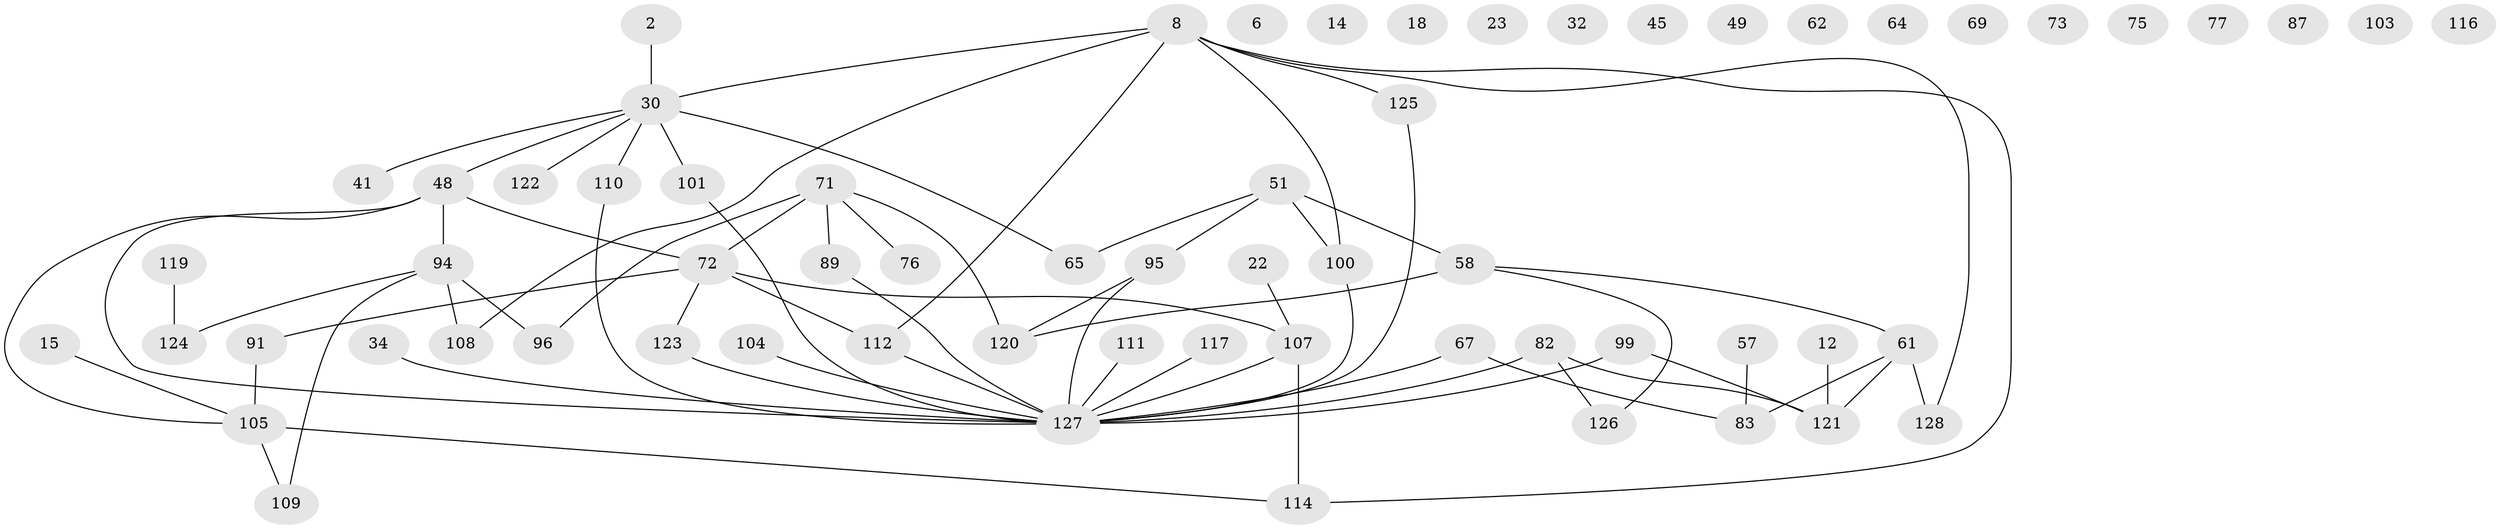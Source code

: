 // original degree distribution, {1: 0.2109375, 4: 0.1015625, 0: 0.109375, 2: 0.28125, 6: 0.0390625, 3: 0.1875, 5: 0.0703125}
// Generated by graph-tools (version 1.1) at 2025/40/03/09/25 04:40:05]
// undirected, 64 vertices, 71 edges
graph export_dot {
graph [start="1"]
  node [color=gray90,style=filled];
  2;
  6;
  8 [super="+3"];
  12;
  14;
  15;
  18;
  22;
  23;
  30 [super="+19"];
  32;
  34;
  41 [super="+27"];
  45 [super="+20"];
  48 [super="+10+13"];
  49;
  51 [super="+28"];
  57;
  58 [super="+29"];
  61;
  62;
  64;
  65;
  67;
  69;
  71 [super="+35"];
  72 [super="+44+59"];
  73;
  75 [super="+4"];
  76;
  77;
  82;
  83 [super="+25+81"];
  87;
  89;
  91 [super="+7"];
  94 [super="+31"];
  95;
  96 [super="+78"];
  99;
  100;
  101 [super="+88"];
  103;
  104;
  105 [super="+40"];
  107 [super="+98"];
  108;
  109 [super="+26"];
  110;
  111;
  112 [super="+97"];
  114;
  116;
  117;
  119;
  120 [super="+42+47"];
  121 [super="+5"];
  122 [super="+66"];
  123 [super="+11+86+80"];
  124 [super="+9+115"];
  125;
  126;
  127 [super="+85+118+106+93"];
  128 [super="+113"];
  2 -- 30;
  8 -- 100;
  8 -- 114;
  8 -- 125;
  8 -- 108;
  8 -- 30 [weight=2];
  8 -- 128;
  8 -- 112;
  12 -- 121;
  15 -- 105;
  22 -- 107;
  30 -- 48;
  30 -- 65;
  30 -- 101;
  30 -- 122;
  30 -- 41;
  30 -- 110;
  34 -- 127 [weight=2];
  48 -- 94 [weight=2];
  48 -- 127;
  48 -- 105;
  48 -- 72 [weight=2];
  51 -- 95;
  51 -- 100 [weight=2];
  51 -- 65;
  51 -- 58 [weight=2];
  57 -- 83;
  58 -- 61;
  58 -- 126;
  58 -- 120;
  61 -- 83 [weight=2];
  61 -- 121;
  61 -- 128;
  67 -- 83;
  67 -- 127;
  71 -- 76;
  71 -- 89;
  71 -- 96 [weight=2];
  71 -- 120;
  71 -- 72;
  72 -- 107 [weight=2];
  72 -- 91;
  72 -- 123;
  72 -- 112;
  82 -- 121 [weight=2];
  82 -- 126;
  82 -- 127;
  89 -- 127;
  91 -- 105 [weight=2];
  94 -- 109;
  94 -- 108;
  94 -- 96;
  94 -- 124;
  95 -- 120;
  95 -- 127 [weight=3];
  99 -- 121;
  99 -- 127;
  100 -- 127 [weight=2];
  101 -- 127;
  104 -- 127;
  105 -- 114;
  105 -- 109;
  107 -- 114;
  107 -- 127;
  110 -- 127;
  111 -- 127;
  112 -- 127;
  117 -- 127;
  119 -- 124;
  123 -- 127;
  125 -- 127;
}
